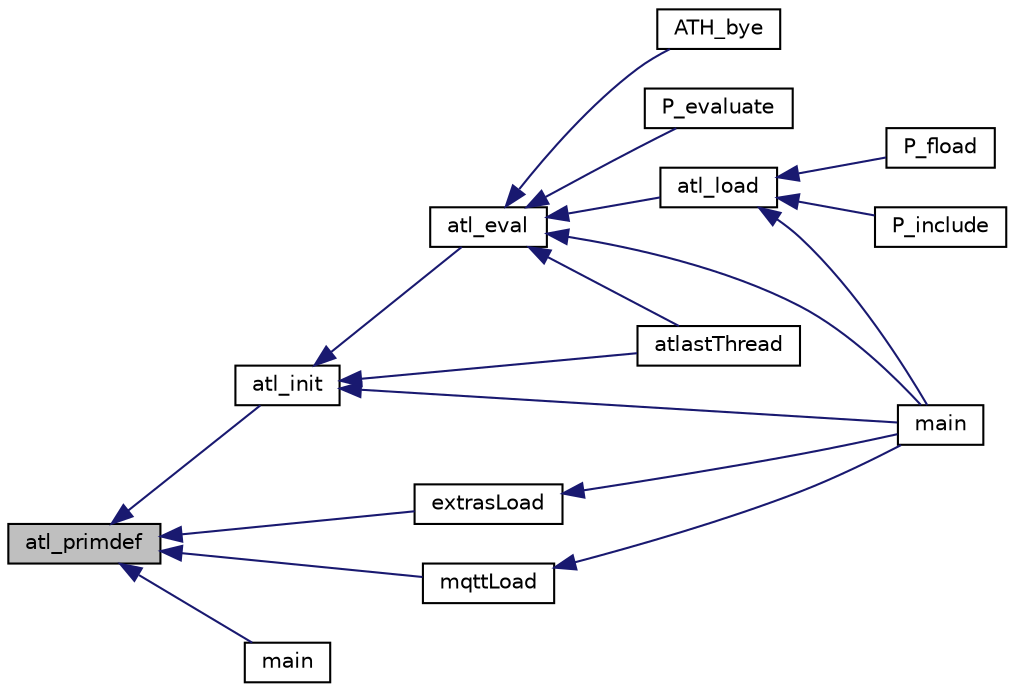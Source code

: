 digraph "atl_primdef"
{
  edge [fontname="Helvetica",fontsize="10",labelfontname="Helvetica",labelfontsize="10"];
  node [fontname="Helvetica",fontsize="10",shape=record];
  rankdir="LR";
  Node210 [label="atl_primdef",height=0.2,width=0.4,color="black", fillcolor="grey75", style="filled", fontcolor="black"];
  Node210 -> Node211 [dir="back",color="midnightblue",fontsize="10",style="solid",fontname="Helvetica"];
  Node211 [label="atl_init",height=0.2,width=0.4,color="black", fillcolor="white", style="filled",URL="$atlast_8c.html#a58f9de18b337d19aebc0e01ea7b9a897"];
  Node211 -> Node212 [dir="back",color="midnightblue",fontsize="10",style="solid",fontname="Helvetica"];
  Node212 [label="atl_eval",height=0.2,width=0.4,color="black", fillcolor="white", style="filled",URL="$atlast_8c.html#a45d749d6527e7183b11e7c928bf763e5"];
  Node212 -> Node213 [dir="back",color="midnightblue",fontsize="10",style="solid",fontname="Helvetica"];
  Node213 [label="ATH_bye",height=0.2,width=0.4,color="black", fillcolor="white", style="filled",URL="$atlast_8c.html#afaa7526e38e354c4659bdb6d8d7649a0"];
  Node212 -> Node214 [dir="back",color="midnightblue",fontsize="10",style="solid",fontname="Helvetica"];
  Node214 [label="P_evaluate",height=0.2,width=0.4,color="black", fillcolor="white", style="filled",URL="$atlast_8c.html#a52b57ee9d51562eadf6889a0e9c3dca0"];
  Node212 -> Node215 [dir="back",color="midnightblue",fontsize="10",style="solid",fontname="Helvetica"];
  Node215 [label="atl_load",height=0.2,width=0.4,color="black", fillcolor="white", style="filled",URL="$atlast_8c.html#a0cc24398ed9212cff1741d83addaf73b"];
  Node215 -> Node216 [dir="back",color="midnightblue",fontsize="10",style="solid",fontname="Helvetica"];
  Node216 [label="P_fload",height=0.2,width=0.4,color="black", fillcolor="white", style="filled",URL="$atlast_8c.html#a8bad61f67a82bf9b494db4b8eb8ff2f0"];
  Node215 -> Node217 [dir="back",color="midnightblue",fontsize="10",style="solid",fontname="Helvetica"];
  Node217 [label="P_include",height=0.2,width=0.4,color="black", fillcolor="white", style="filled",URL="$atlast_8c.html#a595c06952c327286a3f794ba5de6cae2"];
  Node215 -> Node218 [dir="back",color="midnightblue",fontsize="10",style="solid",fontname="Helvetica"];
  Node218 [label="main",height=0.2,width=0.4,color="black", fillcolor="white", style="filled",URL="$atlmain_8c.html#a0ddf1224851353fc92bfbff6f499fa97"];
  Node212 -> Node218 [dir="back",color="midnightblue",fontsize="10",style="solid",fontname="Helvetica"];
  Node212 -> Node219 [dir="back",color="midnightblue",fontsize="10",style="solid",fontname="Helvetica"];
  Node219 [label="atlastThread",height=0.2,width=0.4,color="black", fillcolor="white", style="filled",URL="$task_8c.html#ab6e83cab638644085d64608e8acddf55"];
  Node211 -> Node218 [dir="back",color="midnightblue",fontsize="10",style="solid",fontname="Helvetica"];
  Node211 -> Node219 [dir="back",color="midnightblue",fontsize="10",style="solid",fontname="Helvetica"];
  Node210 -> Node220 [dir="back",color="midnightblue",fontsize="10",style="solid",fontname="Helvetica"];
  Node220 [label="extrasLoad",height=0.2,width=0.4,color="black", fillcolor="white", style="filled",URL="$linux_8c.html#a490c36468eb63842b369cd984a7cb7ac"];
  Node220 -> Node218 [dir="back",color="midnightblue",fontsize="10",style="solid",fontname="Helvetica"];
  Node210 -> Node221 [dir="back",color="midnightblue",fontsize="10",style="solid",fontname="Helvetica"];
  Node221 [label="mqttLoad",height=0.2,width=0.4,color="black", fillcolor="white", style="filled",URL="$mqtt_8c.html#a218421f46fb67e1d31b75d64628d2de1"];
  Node221 -> Node218 [dir="back",color="midnightblue",fontsize="10",style="solid",fontname="Helvetica"];
  Node210 -> Node222 [dir="back",color="midnightblue",fontsize="10",style="solid",fontname="Helvetica"];
  Node222 [label="main",height=0.2,width=0.4,color="black", fillcolor="white", style="filled",URL="$primdeftest_8c.html#ae66f6b31b5ad750f1fe042a706a4e3d4"];
}
